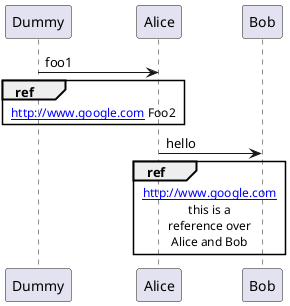 @startuml
Dummy -> Alice : foo1
ref over Alice, Dummy : [[http://www.google.com]] Foo2

Alice -> Bob : hello

ref over Alice, Bob
  [[http://www.google.com]]
  this is a
  reference over
  Alice and Bob
end

@enduml